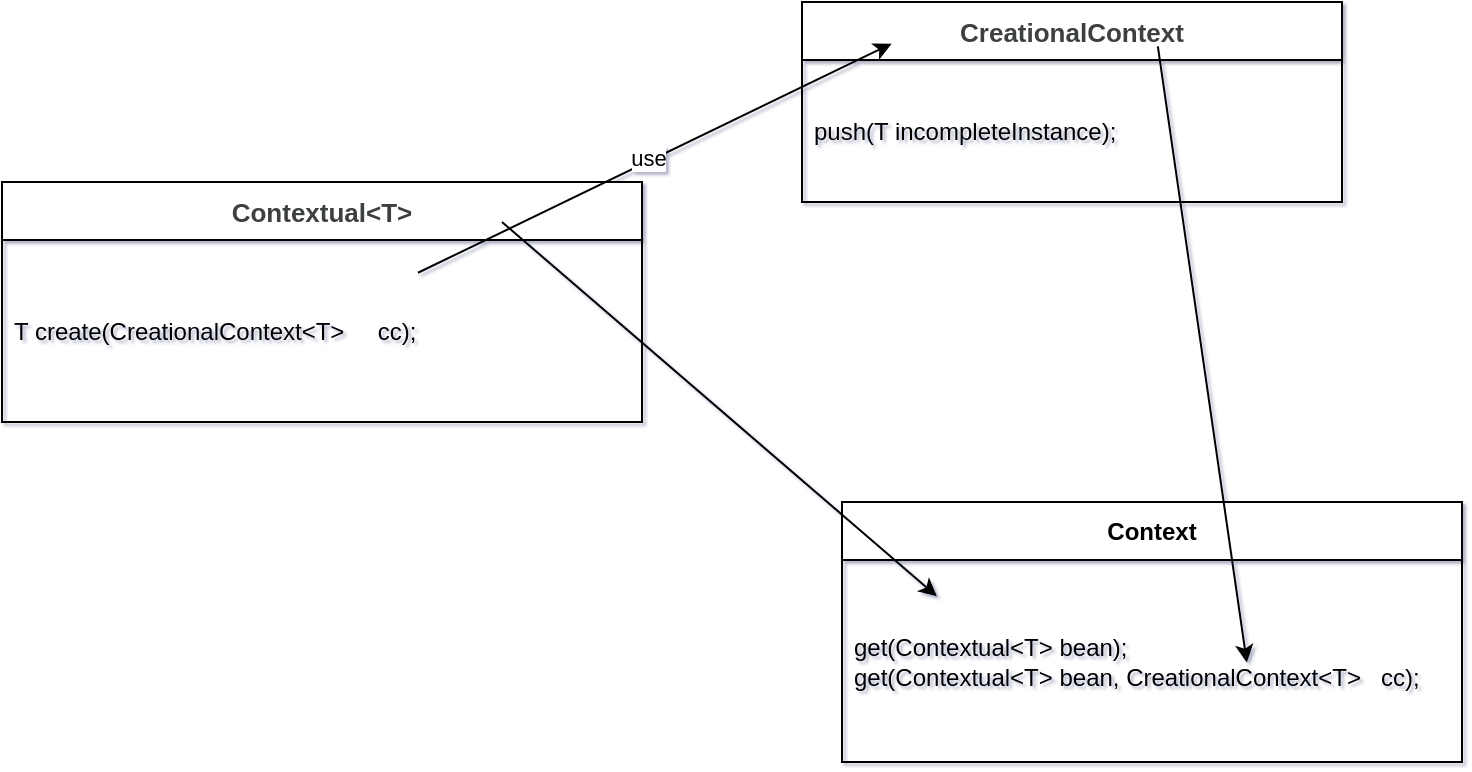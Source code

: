 <mxfile version="24.0.8" type="github">
  <diagram name="Page-1" id="0N7xiwsuFp821j7X7Neb">
    <mxGraphModel dx="907" dy="492" grid="1" gridSize="10" guides="1" tooltips="1" connect="0" arrows="0" fold="1" page="1" pageScale="1" pageWidth="827" pageHeight="1169" math="0" shadow="1">
      <root>
        <mxCell id="0" />
        <mxCell id="1" parent="0" />
        <mxCell id="MiVUtZi2EGwywZ2NmoIj-4" value="&lt;span data-darkreader-inline-bgcolor=&quot;&quot; data-darkreader-inline-color=&quot;&quot; style=&quot;color: rgb(62, 65, 66); font-family: &amp;quot;Microsoft YaHei&amp;quot;, 微软雅黑, Arial; font-size: 13px; background-color: rgba(227, 222, 214, 0.01); --darkreader-inline-color: #494c4d; --darkreader-inline-bgcolor: rgba(202, 196, 187, 0.01);&quot;&gt;Contextual&amp;lt;T&amp;gt;&lt;/span&gt;" style="swimlane;fontStyle=1;align=center;verticalAlign=middle;childLayout=stackLayout;horizontal=1;startSize=29;horizontalStack=0;resizeParent=1;resizeParentMax=0;resizeLast=0;collapsible=0;marginBottom=0;html=1;whiteSpace=wrap;" parent="1" vertex="1">
          <mxGeometry x="120" y="170" width="320" height="120" as="geometry" />
        </mxCell>
        <mxCell id="MiVUtZi2EGwywZ2NmoIj-6" value="T create(CreationalContext&amp;lt;T&amp;gt;&amp;nbsp; &amp;nbsp; &amp;nbsp;cc);" style="text;html=1;strokeColor=none;fillColor=none;align=left;verticalAlign=middle;spacingLeft=4;spacingRight=4;overflow=hidden;rotatable=0;points=[[0,0.5],[1,0.5]];portConstraint=eastwest;whiteSpace=wrap;" parent="MiVUtZi2EGwywZ2NmoIj-4" vertex="1">
          <mxGeometry y="29" width="320" height="91" as="geometry" />
        </mxCell>
        <mxCell id="MiVUtZi2EGwywZ2NmoIj-8" value="Context" style="swimlane;fontStyle=1;align=center;verticalAlign=middle;childLayout=stackLayout;horizontal=1;startSize=29;horizontalStack=0;resizeParent=1;resizeParentMax=0;resizeLast=0;collapsible=0;marginBottom=0;html=1;whiteSpace=wrap;" parent="1" vertex="1">
          <mxGeometry x="540" y="330" width="310" height="130" as="geometry" />
        </mxCell>
        <mxCell id="MiVUtZi2EGwywZ2NmoIj-10" value="&lt;div&gt;get(Contextual&amp;lt;T&amp;gt; bean);&lt;/div&gt;&lt;div&gt;get(Contextual&amp;lt;T&amp;gt; bean, CreationalContext&amp;lt;T&amp;gt;&amp;nbsp; &amp;nbsp;cc);&lt;/div&gt;" style="text;html=1;strokeColor=none;fillColor=none;align=left;verticalAlign=middle;spacingLeft=4;spacingRight=4;overflow=hidden;rotatable=0;points=[[0,0.5],[1,0.5]];portConstraint=eastwest;whiteSpace=wrap;" parent="MiVUtZi2EGwywZ2NmoIj-8" vertex="1">
          <mxGeometry y="29" width="310" height="101" as="geometry" />
        </mxCell>
        <mxCell id="MiVUtZi2EGwywZ2NmoIj-11" value="&lt;span data-darkreader-inline-bgcolor=&quot;&quot; data-darkreader-inline-color=&quot;&quot; style=&quot;color: rgb(62, 65, 66); font-family: &amp;quot;Microsoft YaHei&amp;quot;, 微软雅黑, Arial; font-size: 13px; background-color: rgba(227, 222, 214, 0.01); --darkreader-inline-color: #494c4d; --darkreader-inline-bgcolor: rgba(202, 196, 187, 0.01);&quot;&gt;CreationalContext&lt;/span&gt;" style="swimlane;fontStyle=1;align=center;verticalAlign=middle;childLayout=stackLayout;horizontal=1;startSize=29;horizontalStack=0;resizeParent=1;resizeParentMax=0;resizeLast=0;collapsible=0;marginBottom=0;html=1;whiteSpace=wrap;" parent="1" vertex="1">
          <mxGeometry x="520" y="80" width="270" height="100" as="geometry" />
        </mxCell>
        <mxCell id="MiVUtZi2EGwywZ2NmoIj-13" value="push(T incompleteInstance);" style="text;html=1;strokeColor=none;fillColor=none;align=left;verticalAlign=middle;spacingLeft=4;spacingRight=4;overflow=hidden;rotatable=0;points=[[0,0.5],[1,0.5]];portConstraint=eastwest;whiteSpace=wrap;" parent="MiVUtZi2EGwywZ2NmoIj-11" vertex="1">
          <mxGeometry y="29" width="270" height="71" as="geometry" />
        </mxCell>
        <mxCell id="MiVUtZi2EGwywZ2NmoIj-15" value="" style="endArrow=none;html=1;rounded=0;exitX=0.166;exitY=-0.115;exitDx=0;exitDy=0;exitPerimeter=0;entryX=0.65;entryY=0.18;entryDx=0;entryDy=0;entryPerimeter=0;strokeColor=default;startArrow=classic;startFill=1;endFill=0;" parent="1" source="MiVUtZi2EGwywZ2NmoIj-13" target="MiVUtZi2EGwywZ2NmoIj-6" edge="1">
          <mxGeometry width="50" height="50" relative="1" as="geometry">
            <mxPoint x="490" y="110" as="sourcePoint" />
            <mxPoint x="420" y="280" as="targetPoint" />
          </mxGeometry>
        </mxCell>
        <mxCell id="aFtbFT9ZpgI-mbELzcgs-1" value="use" style="edgeLabel;html=1;align=center;verticalAlign=middle;resizable=0;points=[];" vertex="1" connectable="0" parent="MiVUtZi2EGwywZ2NmoIj-15">
          <mxGeometry x="0.03" y="-1" relative="1" as="geometry">
            <mxPoint y="-1" as="offset" />
          </mxGeometry>
        </mxCell>
        <mxCell id="MiVUtZi2EGwywZ2NmoIj-16" value="" style="endArrow=classic;html=1;rounded=0;exitX=0.659;exitY=-0.096;exitDx=0;exitDy=0;exitPerimeter=0;entryX=0.653;entryY=0.508;entryDx=0;entryDy=0;entryPerimeter=0;" parent="1" source="MiVUtZi2EGwywZ2NmoIj-13" target="MiVUtZi2EGwywZ2NmoIj-10" edge="1">
          <mxGeometry width="50" height="50" relative="1" as="geometry">
            <mxPoint x="470" y="320" as="sourcePoint" />
            <mxPoint x="740" y="270" as="targetPoint" />
          </mxGeometry>
        </mxCell>
        <mxCell id="MiVUtZi2EGwywZ2NmoIj-17" value="" style="endArrow=classic;html=1;rounded=0;entryX=0.153;entryY=0.18;entryDx=0;entryDy=0;entryPerimeter=0;" parent="1" target="MiVUtZi2EGwywZ2NmoIj-10" edge="1">
          <mxGeometry width="50" height="50" relative="1" as="geometry">
            <mxPoint x="370" y="190" as="sourcePoint" />
            <mxPoint x="370" y="320" as="targetPoint" />
          </mxGeometry>
        </mxCell>
      </root>
    </mxGraphModel>
  </diagram>
</mxfile>
